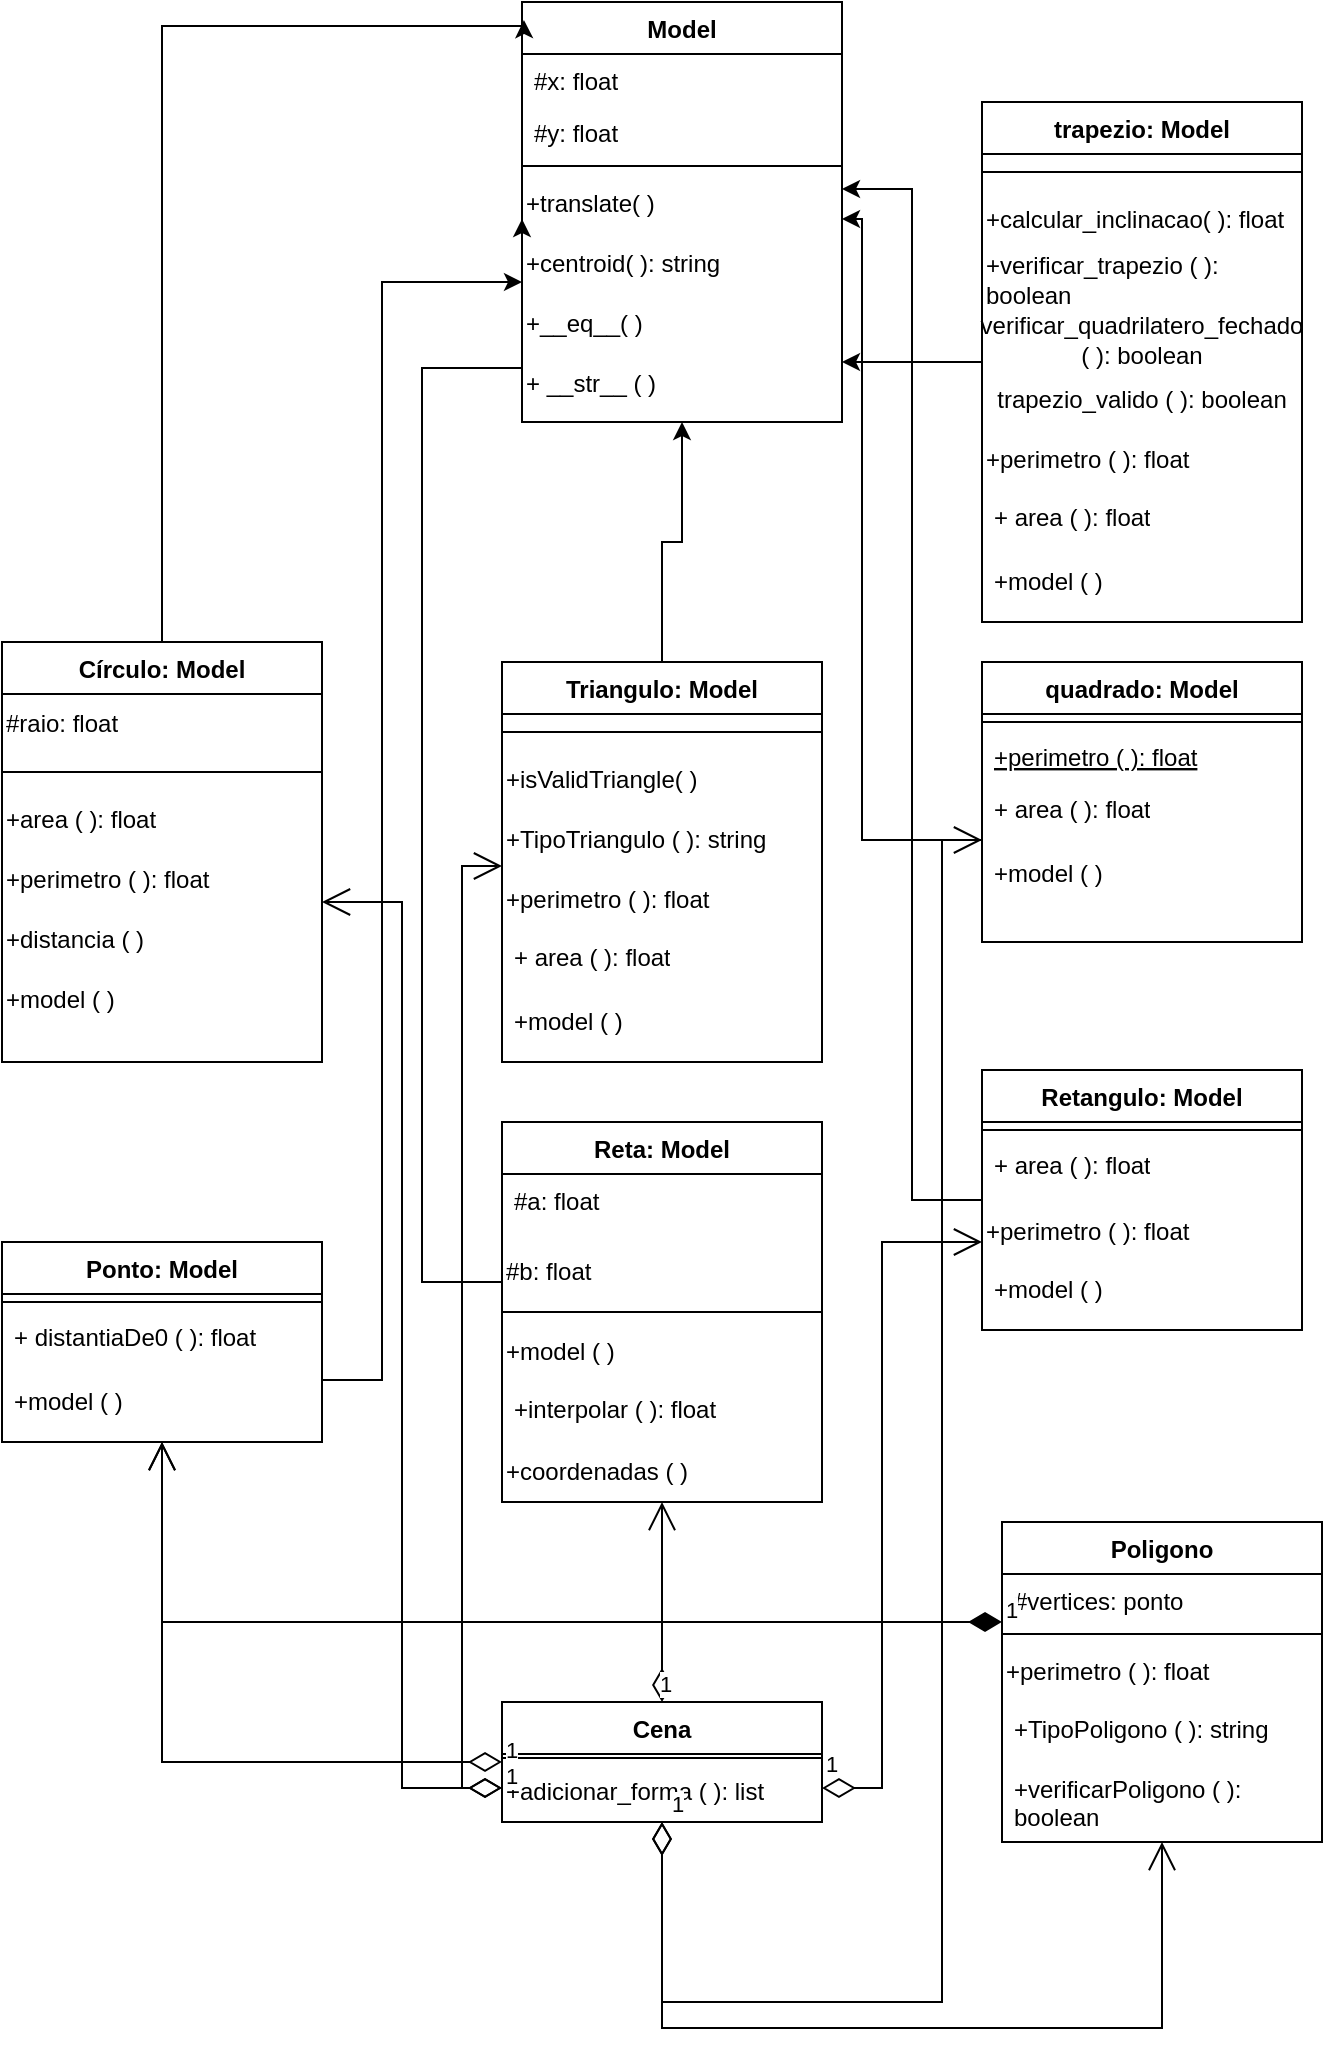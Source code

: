 <mxfile version="24.6.4" type="device">
  <diagram id="C5RBs43oDa-KdzZeNtuy" name="Page-1">
    <mxGraphModel dx="1125" dy="704" grid="1" gridSize="10" guides="1" tooltips="1" connect="1" arrows="1" fold="1" page="1" pageScale="1" pageWidth="827" pageHeight="1169" math="0" shadow="0">
      <root>
        <mxCell id="WIyWlLk6GJQsqaUBKTNV-0" />
        <mxCell id="WIyWlLk6GJQsqaUBKTNV-1" parent="WIyWlLk6GJQsqaUBKTNV-0" />
        <mxCell id="zkfFHV4jXpPFQw0GAbJ--0" value="Model" style="swimlane;fontStyle=1;align=center;verticalAlign=top;childLayout=stackLayout;horizontal=1;startSize=26;horizontalStack=0;resizeParent=1;resizeLast=0;collapsible=1;marginBottom=0;rounded=0;shadow=0;strokeWidth=1;" parent="WIyWlLk6GJQsqaUBKTNV-1" vertex="1">
          <mxGeometry x="360" y="10" width="160" height="210" as="geometry">
            <mxRectangle x="230" y="140" width="160" height="26" as="alternateBounds" />
          </mxGeometry>
        </mxCell>
        <mxCell id="zkfFHV4jXpPFQw0GAbJ--1" value="#x: float" style="text;align=left;verticalAlign=top;spacingLeft=4;spacingRight=4;overflow=hidden;rotatable=0;points=[[0,0.5],[1,0.5]];portConstraint=eastwest;" parent="zkfFHV4jXpPFQw0GAbJ--0" vertex="1">
          <mxGeometry y="26" width="160" height="26" as="geometry" />
        </mxCell>
        <mxCell id="zkfFHV4jXpPFQw0GAbJ--2" value="#y: float" style="text;align=left;verticalAlign=top;spacingLeft=4;spacingRight=4;overflow=hidden;rotatable=0;points=[[0,0.5],[1,0.5]];portConstraint=eastwest;rounded=0;shadow=0;html=0;" parent="zkfFHV4jXpPFQw0GAbJ--0" vertex="1">
          <mxGeometry y="52" width="160" height="26" as="geometry" />
        </mxCell>
        <mxCell id="zkfFHV4jXpPFQw0GAbJ--4" value="" style="line;html=1;strokeWidth=1;align=left;verticalAlign=middle;spacingTop=-1;spacingLeft=3;spacingRight=3;rotatable=0;labelPosition=right;points=[];portConstraint=eastwest;" parent="zkfFHV4jXpPFQw0GAbJ--0" vertex="1">
          <mxGeometry y="78" width="160" height="8" as="geometry" />
        </mxCell>
        <mxCell id="FungRSvb2JnQ0JTgXAjA-0" value="+translate( )" style="text;html=1;align=left;verticalAlign=middle;whiteSpace=wrap;rounded=0;" parent="zkfFHV4jXpPFQw0GAbJ--0" vertex="1">
          <mxGeometry y="86" width="160" height="30" as="geometry" />
        </mxCell>
        <mxCell id="FungRSvb2JnQ0JTgXAjA-3" value="+centroid( ): string" style="text;html=1;align=left;verticalAlign=middle;whiteSpace=wrap;rounded=0;" parent="zkfFHV4jXpPFQw0GAbJ--0" vertex="1">
          <mxGeometry y="116" width="160" height="30" as="geometry" />
        </mxCell>
        <mxCell id="FungRSvb2JnQ0JTgXAjA-1" value="+__eq__( )" style="text;html=1;align=left;verticalAlign=middle;whiteSpace=wrap;rounded=0;" parent="zkfFHV4jXpPFQw0GAbJ--0" vertex="1">
          <mxGeometry y="146" width="160" height="30" as="geometry" />
        </mxCell>
        <mxCell id="FungRSvb2JnQ0JTgXAjA-4" value="+ __str__ ( )" style="text;html=1;align=left;verticalAlign=middle;whiteSpace=wrap;rounded=0;" parent="zkfFHV4jXpPFQw0GAbJ--0" vertex="1">
          <mxGeometry y="176" width="160" height="30" as="geometry" />
        </mxCell>
        <mxCell id="FungRSvb2JnQ0JTgXAjA-19" value="" style="edgeStyle=orthogonalEdgeStyle;rounded=0;orthogonalLoop=1;jettySize=auto;html=1;entryX=1;entryY=0.75;entryDx=0;entryDy=0;" parent="WIyWlLk6GJQsqaUBKTNV-1" source="zkfFHV4jXpPFQw0GAbJ--6" target="FungRSvb2JnQ0JTgXAjA-0" edge="1">
          <mxGeometry relative="1" as="geometry">
            <mxPoint x="600" y="429" as="sourcePoint" />
            <mxPoint x="529.04" y="120.99" as="targetPoint" />
            <Array as="points">
              <mxPoint x="530" y="429" />
              <mxPoint x="530" y="119" />
            </Array>
          </mxGeometry>
        </mxCell>
        <mxCell id="zkfFHV4jXpPFQw0GAbJ--6" value="quadrado: Model" style="swimlane;fontStyle=1;align=center;verticalAlign=top;childLayout=stackLayout;horizontal=1;startSize=26;horizontalStack=0;resizeParent=1;resizeLast=0;collapsible=1;marginBottom=0;rounded=0;shadow=0;strokeWidth=1;" parent="WIyWlLk6GJQsqaUBKTNV-1" vertex="1">
          <mxGeometry x="590" y="340" width="160" height="140" as="geometry">
            <mxRectangle x="130" y="380" width="160" height="26" as="alternateBounds" />
          </mxGeometry>
        </mxCell>
        <mxCell id="zkfFHV4jXpPFQw0GAbJ--9" value="" style="line;html=1;strokeWidth=1;align=left;verticalAlign=middle;spacingTop=-1;spacingLeft=3;spacingRight=3;rotatable=0;labelPosition=right;points=[];portConstraint=eastwest;" parent="zkfFHV4jXpPFQw0GAbJ--6" vertex="1">
          <mxGeometry y="26" width="160" height="8" as="geometry" />
        </mxCell>
        <mxCell id="zkfFHV4jXpPFQw0GAbJ--10" value="+perimetro ( ): float" style="text;align=left;verticalAlign=top;spacingLeft=4;spacingRight=4;overflow=hidden;rotatable=0;points=[[0,0.5],[1,0.5]];portConstraint=eastwest;fontStyle=4" parent="zkfFHV4jXpPFQw0GAbJ--6" vertex="1">
          <mxGeometry y="34" width="160" height="26" as="geometry" />
        </mxCell>
        <mxCell id="CmiZoi-qJWBw1fbBgN0f-58" value="+ area ( ): float" style="text;strokeColor=none;fillColor=none;align=left;verticalAlign=top;spacingLeft=4;spacingRight=4;overflow=hidden;rotatable=0;points=[[0,0.5],[1,0.5]];portConstraint=eastwest;whiteSpace=wrap;html=1;" parent="zkfFHV4jXpPFQw0GAbJ--6" vertex="1">
          <mxGeometry y="60" width="160" height="32" as="geometry" />
        </mxCell>
        <mxCell id="zkfFHV4jXpPFQw0GAbJ--11" value="+model ( )" style="text;align=left;verticalAlign=top;spacingLeft=4;spacingRight=4;overflow=hidden;rotatable=0;points=[[0,0.5],[1,0.5]];portConstraint=eastwest;" parent="zkfFHV4jXpPFQw0GAbJ--6" vertex="1">
          <mxGeometry y="92" width="160" height="34" as="geometry" />
        </mxCell>
        <mxCell id="FungRSvb2JnQ0JTgXAjA-26" value="" style="edgeStyle=orthogonalEdgeStyle;rounded=0;orthogonalLoop=1;jettySize=auto;html=1;entryX=0.006;entryY=0.043;entryDx=0;entryDy=0;entryPerimeter=0;" parent="WIyWlLk6GJQsqaUBKTNV-1" source="zkfFHV4jXpPFQw0GAbJ--13" target="zkfFHV4jXpPFQw0GAbJ--0" edge="1">
          <mxGeometry relative="1" as="geometry">
            <mxPoint x="180" y="120" as="targetPoint" />
            <Array as="points">
              <mxPoint x="180" y="22" />
            </Array>
          </mxGeometry>
        </mxCell>
        <mxCell id="zkfFHV4jXpPFQw0GAbJ--13" value="Círculo: Model" style="swimlane;fontStyle=1;align=center;verticalAlign=top;childLayout=stackLayout;horizontal=1;startSize=26;horizontalStack=0;resizeParent=1;resizeLast=0;collapsible=1;marginBottom=0;rounded=0;shadow=0;strokeWidth=1;" parent="WIyWlLk6GJQsqaUBKTNV-1" vertex="1">
          <mxGeometry x="100" y="330" width="160" height="210" as="geometry">
            <mxRectangle x="340" y="380" width="170" height="26" as="alternateBounds" />
          </mxGeometry>
        </mxCell>
        <mxCell id="CmiZoi-qJWBw1fbBgN0f-47" value="#raio: float" style="text;html=1;align=left;verticalAlign=middle;resizable=0;points=[];autosize=1;strokeColor=none;fillColor=none;" parent="zkfFHV4jXpPFQw0GAbJ--13" vertex="1">
          <mxGeometry y="26" width="160" height="30" as="geometry" />
        </mxCell>
        <mxCell id="zkfFHV4jXpPFQw0GAbJ--15" value="" style="line;html=1;strokeWidth=1;align=left;verticalAlign=middle;spacingTop=-1;spacingLeft=3;spacingRight=3;rotatable=0;labelPosition=right;points=[];portConstraint=eastwest;" parent="zkfFHV4jXpPFQw0GAbJ--13" vertex="1">
          <mxGeometry y="56" width="160" height="18" as="geometry" />
        </mxCell>
        <mxCell id="CmiZoi-qJWBw1fbBgN0f-4" value="+area ( ): float" style="text;html=1;align=left;verticalAlign=middle;resizable=0;points=[];autosize=1;strokeColor=none;fillColor=none;" parent="zkfFHV4jXpPFQw0GAbJ--13" vertex="1">
          <mxGeometry y="74" width="160" height="30" as="geometry" />
        </mxCell>
        <mxCell id="CmiZoi-qJWBw1fbBgN0f-5" value="+perimetro ( ): float" style="text;html=1;align=left;verticalAlign=middle;resizable=0;points=[];autosize=1;strokeColor=none;fillColor=none;" parent="zkfFHV4jXpPFQw0GAbJ--13" vertex="1">
          <mxGeometry y="104" width="160" height="30" as="geometry" />
        </mxCell>
        <mxCell id="CmiZoi-qJWBw1fbBgN0f-6" value="+distancia ( )" style="text;html=1;align=left;verticalAlign=middle;resizable=0;points=[];autosize=1;strokeColor=none;fillColor=none;" parent="zkfFHV4jXpPFQw0GAbJ--13" vertex="1">
          <mxGeometry y="134" width="160" height="30" as="geometry" />
        </mxCell>
        <mxCell id="CmiZoi-qJWBw1fbBgN0f-7" value="+model ( )" style="text;html=1;align=left;verticalAlign=middle;resizable=0;points=[];autosize=1;strokeColor=none;fillColor=none;" parent="zkfFHV4jXpPFQw0GAbJ--13" vertex="1">
          <mxGeometry y="164" width="160" height="30" as="geometry" />
        </mxCell>
        <mxCell id="FungRSvb2JnQ0JTgXAjA-15" value="" style="edgeStyle=orthogonalEdgeStyle;rounded=0;orthogonalLoop=1;jettySize=auto;html=1;" parent="WIyWlLk6GJQsqaUBKTNV-1" source="CmiZoi-qJWBw1fbBgN0f-15" target="zkfFHV4jXpPFQw0GAbJ--0" edge="1">
          <mxGeometry relative="1" as="geometry">
            <Array as="points" />
          </mxGeometry>
        </mxCell>
        <mxCell id="CmiZoi-qJWBw1fbBgN0f-15" value="Triangulo: Model" style="swimlane;fontStyle=1;align=center;verticalAlign=top;childLayout=stackLayout;horizontal=1;startSize=26;horizontalStack=0;resizeParent=1;resizeParentMax=0;resizeLast=0;collapsible=1;marginBottom=0;whiteSpace=wrap;html=1;" parent="WIyWlLk6GJQsqaUBKTNV-1" vertex="1">
          <mxGeometry x="350" y="340" width="160" height="200" as="geometry" />
        </mxCell>
        <mxCell id="CmiZoi-qJWBw1fbBgN0f-17" value="" style="line;strokeWidth=1;fillColor=none;align=left;verticalAlign=middle;spacingTop=-1;spacingLeft=3;spacingRight=3;rotatable=0;labelPosition=right;points=[];portConstraint=eastwest;strokeColor=inherit;" parent="CmiZoi-qJWBw1fbBgN0f-15" vertex="1">
          <mxGeometry y="26" width="160" height="18" as="geometry" />
        </mxCell>
        <mxCell id="FungRSvb2JnQ0JTgXAjA-40" value="+isValidTriangle( )" style="text;html=1;align=left;verticalAlign=middle;whiteSpace=wrap;rounded=0;" parent="CmiZoi-qJWBw1fbBgN0f-15" vertex="1">
          <mxGeometry y="44" width="160" height="30" as="geometry" />
        </mxCell>
        <mxCell id="FungRSvb2JnQ0JTgXAjA-41" value="+TipoTriangulo ( ): string" style="text;html=1;align=left;verticalAlign=middle;whiteSpace=wrap;rounded=0;" parent="CmiZoi-qJWBw1fbBgN0f-15" vertex="1">
          <mxGeometry y="74" width="160" height="30" as="geometry" />
        </mxCell>
        <mxCell id="CmiZoi-qJWBw1fbBgN0f-25" value="+perimetro ( ): float" style="text;html=1;align=left;verticalAlign=middle;resizable=0;points=[];autosize=1;strokeColor=none;fillColor=none;" parent="CmiZoi-qJWBw1fbBgN0f-15" vertex="1">
          <mxGeometry y="104" width="160" height="30" as="geometry" />
        </mxCell>
        <mxCell id="CmiZoi-qJWBw1fbBgN0f-18" value="+ area ( ): float" style="text;strokeColor=none;fillColor=none;align=left;verticalAlign=top;spacingLeft=4;spacingRight=4;overflow=hidden;rotatable=0;points=[[0,0.5],[1,0.5]];portConstraint=eastwest;whiteSpace=wrap;html=1;" parent="CmiZoi-qJWBw1fbBgN0f-15" vertex="1">
          <mxGeometry y="134" width="160" height="32" as="geometry" />
        </mxCell>
        <mxCell id="CmiZoi-qJWBw1fbBgN0f-59" value="+model ( )" style="text;align=left;verticalAlign=top;spacingLeft=4;spacingRight=4;overflow=hidden;rotatable=0;points=[[0,0.5],[1,0.5]];portConstraint=eastwest;" parent="CmiZoi-qJWBw1fbBgN0f-15" vertex="1">
          <mxGeometry y="166" width="160" height="34" as="geometry" />
        </mxCell>
        <mxCell id="FungRSvb2JnQ0JTgXAjA-21" value="" style="edgeStyle=orthogonalEdgeStyle;rounded=0;orthogonalLoop=1;jettySize=auto;html=1;entryX=0;entryY=0.75;entryDx=0;entryDy=0;" parent="WIyWlLk6GJQsqaUBKTNV-1" source="CmiZoi-qJWBw1fbBgN0f-26" target="FungRSvb2JnQ0JTgXAjA-0" edge="1">
          <mxGeometry relative="1" as="geometry">
            <Array as="points">
              <mxPoint x="310" y="650" />
              <mxPoint x="310" y="193" />
            </Array>
          </mxGeometry>
        </mxCell>
        <mxCell id="CmiZoi-qJWBw1fbBgN0f-26" value="Reta: Model" style="swimlane;fontStyle=1;align=center;verticalAlign=top;childLayout=stackLayout;horizontal=1;startSize=26;horizontalStack=0;resizeParent=1;resizeParentMax=0;resizeLast=0;collapsible=1;marginBottom=0;whiteSpace=wrap;html=1;" parent="WIyWlLk6GJQsqaUBKTNV-1" vertex="1">
          <mxGeometry x="350" y="570" width="160" height="190" as="geometry" />
        </mxCell>
        <mxCell id="CmiZoi-qJWBw1fbBgN0f-27" value="#a: float" style="text;strokeColor=none;fillColor=none;align=left;verticalAlign=top;spacingLeft=4;spacingRight=4;overflow=hidden;rotatable=0;points=[[0,0.5],[1,0.5]];portConstraint=eastwest;whiteSpace=wrap;html=1;" parent="CmiZoi-qJWBw1fbBgN0f-26" vertex="1">
          <mxGeometry y="26" width="160" height="34" as="geometry" />
        </mxCell>
        <mxCell id="CmiZoi-qJWBw1fbBgN0f-30" value="#b: float" style="text;html=1;align=left;verticalAlign=middle;resizable=0;points=[];autosize=1;strokeColor=none;fillColor=none;" parent="CmiZoi-qJWBw1fbBgN0f-26" vertex="1">
          <mxGeometry y="60" width="160" height="30" as="geometry" />
        </mxCell>
        <mxCell id="CmiZoi-qJWBw1fbBgN0f-28" value="" style="line;strokeWidth=1;fillColor=none;align=left;verticalAlign=middle;spacingTop=-1;spacingLeft=3;spacingRight=3;rotatable=0;labelPosition=right;points=[];portConstraint=eastwest;strokeColor=inherit;" parent="CmiZoi-qJWBw1fbBgN0f-26" vertex="1">
          <mxGeometry y="90" width="160" height="10" as="geometry" />
        </mxCell>
        <mxCell id="CmiZoi-qJWBw1fbBgN0f-36" value="+model ( )" style="text;html=1;align=left;verticalAlign=middle;resizable=0;points=[];autosize=1;strokeColor=none;fillColor=none;" parent="CmiZoi-qJWBw1fbBgN0f-26" vertex="1">
          <mxGeometry y="100" width="160" height="30" as="geometry" />
        </mxCell>
        <mxCell id="CmiZoi-qJWBw1fbBgN0f-29" value="+interpolar ( ): float" style="text;strokeColor=none;fillColor=none;align=left;verticalAlign=top;spacingLeft=4;spacingRight=4;overflow=hidden;rotatable=0;points=[[0,0.5],[1,0.5]];portConstraint=eastwest;whiteSpace=wrap;html=1;" parent="CmiZoi-qJWBw1fbBgN0f-26" vertex="1">
          <mxGeometry y="130" width="160" height="30" as="geometry" />
        </mxCell>
        <mxCell id="FungRSvb2JnQ0JTgXAjA-37" value="+coordenadas ( )" style="text;html=1;align=left;verticalAlign=middle;whiteSpace=wrap;rounded=0;" parent="CmiZoi-qJWBw1fbBgN0f-26" vertex="1">
          <mxGeometry y="160" width="160" height="30" as="geometry" />
        </mxCell>
        <mxCell id="FungRSvb2JnQ0JTgXAjA-20" value="" style="edgeStyle=orthogonalEdgeStyle;rounded=0;orthogonalLoop=1;jettySize=auto;html=1;entryX=1;entryY=0.25;entryDx=0;entryDy=0;" parent="WIyWlLk6GJQsqaUBKTNV-1" source="CmiZoi-qJWBw1fbBgN0f-37" target="FungRSvb2JnQ0JTgXAjA-0" edge="1">
          <mxGeometry relative="1" as="geometry" />
        </mxCell>
        <mxCell id="CmiZoi-qJWBw1fbBgN0f-37" value="Retangulo: Model" style="swimlane;fontStyle=1;align=center;verticalAlign=top;childLayout=stackLayout;horizontal=1;startSize=26;horizontalStack=0;resizeParent=1;resizeParentMax=0;resizeLast=0;collapsible=1;marginBottom=0;whiteSpace=wrap;html=1;" parent="WIyWlLk6GJQsqaUBKTNV-1" vertex="1">
          <mxGeometry x="590" y="544" width="160" height="130" as="geometry" />
        </mxCell>
        <mxCell id="CmiZoi-qJWBw1fbBgN0f-39" value="" style="line;strokeWidth=1;fillColor=none;align=left;verticalAlign=middle;spacingTop=-1;spacingLeft=3;spacingRight=3;rotatable=0;labelPosition=right;points=[];portConstraint=eastwest;strokeColor=inherit;" parent="CmiZoi-qJWBw1fbBgN0f-37" vertex="1">
          <mxGeometry y="26" width="160" height="8" as="geometry" />
        </mxCell>
        <mxCell id="CmiZoi-qJWBw1fbBgN0f-62" value="+ area ( ): float" style="text;strokeColor=none;fillColor=none;align=left;verticalAlign=top;spacingLeft=4;spacingRight=4;overflow=hidden;rotatable=0;points=[[0,0.5],[1,0.5]];portConstraint=eastwest;whiteSpace=wrap;html=1;" parent="CmiZoi-qJWBw1fbBgN0f-37" vertex="1">
          <mxGeometry y="34" width="160" height="32" as="geometry" />
        </mxCell>
        <mxCell id="CmiZoi-qJWBw1fbBgN0f-61" value="+perimetro ( ): float" style="text;html=1;align=left;verticalAlign=middle;resizable=0;points=[];autosize=1;strokeColor=none;fillColor=none;" parent="CmiZoi-qJWBw1fbBgN0f-37" vertex="1">
          <mxGeometry y="66" width="160" height="30" as="geometry" />
        </mxCell>
        <mxCell id="CmiZoi-qJWBw1fbBgN0f-63" value="+model ( )" style="text;align=left;verticalAlign=top;spacingLeft=4;spacingRight=4;overflow=hidden;rotatable=0;points=[[0,0.5],[1,0.5]];portConstraint=eastwest;" parent="CmiZoi-qJWBw1fbBgN0f-37" vertex="1">
          <mxGeometry y="96" width="160" height="34" as="geometry" />
        </mxCell>
        <mxCell id="CmiZoi-qJWBw1fbBgN0f-68" value="Ponto: Model" style="swimlane;fontStyle=1;align=center;verticalAlign=top;childLayout=stackLayout;horizontal=1;startSize=26;horizontalStack=0;resizeParent=1;resizeParentMax=0;resizeLast=0;collapsible=1;marginBottom=0;whiteSpace=wrap;html=1;" parent="WIyWlLk6GJQsqaUBKTNV-1" vertex="1">
          <mxGeometry x="100" y="630" width="160" height="100" as="geometry" />
        </mxCell>
        <mxCell id="CmiZoi-qJWBw1fbBgN0f-70" value="" style="line;strokeWidth=1;fillColor=none;align=left;verticalAlign=middle;spacingTop=-1;spacingLeft=3;spacingRight=3;rotatable=0;labelPosition=right;points=[];portConstraint=eastwest;strokeColor=inherit;" parent="CmiZoi-qJWBw1fbBgN0f-68" vertex="1">
          <mxGeometry y="26" width="160" height="8" as="geometry" />
        </mxCell>
        <mxCell id="CmiZoi-qJWBw1fbBgN0f-75" value="+ distantiaDe0 ( ): float" style="text;strokeColor=none;fillColor=none;align=left;verticalAlign=top;spacingLeft=4;spacingRight=4;overflow=hidden;rotatable=0;points=[[0,0.5],[1,0.5]];portConstraint=eastwest;whiteSpace=wrap;html=1;" parent="CmiZoi-qJWBw1fbBgN0f-68" vertex="1">
          <mxGeometry y="34" width="160" height="32" as="geometry" />
        </mxCell>
        <mxCell id="CmiZoi-qJWBw1fbBgN0f-77" value="+model ( )" style="text;align=left;verticalAlign=top;spacingLeft=4;spacingRight=4;overflow=hidden;rotatable=0;points=[[0,0.5],[1,0.5]];portConstraint=eastwest;" parent="CmiZoi-qJWBw1fbBgN0f-68" vertex="1">
          <mxGeometry y="66" width="160" height="34" as="geometry" />
        </mxCell>
        <mxCell id="FungRSvb2JnQ0JTgXAjA-5" value="Poligono" style="swimlane;fontStyle=1;align=center;verticalAlign=top;childLayout=stackLayout;horizontal=1;startSize=26;horizontalStack=0;resizeParent=1;resizeParentMax=0;resizeLast=0;collapsible=1;marginBottom=0;whiteSpace=wrap;html=1;" parent="WIyWlLk6GJQsqaUBKTNV-1" vertex="1">
          <mxGeometry x="600" y="770" width="160" height="160" as="geometry" />
        </mxCell>
        <mxCell id="FungRSvb2JnQ0JTgXAjA-6" value="#vertices: ponto" style="text;strokeColor=none;fillColor=none;align=left;verticalAlign=top;spacingLeft=4;spacingRight=4;overflow=hidden;rotatable=0;points=[[0,0.5],[1,0.5]];portConstraint=eastwest;whiteSpace=wrap;html=1;" parent="FungRSvb2JnQ0JTgXAjA-5" vertex="1">
          <mxGeometry y="26" width="160" height="26" as="geometry" />
        </mxCell>
        <mxCell id="FungRSvb2JnQ0JTgXAjA-7" value="" style="line;strokeWidth=1;fillColor=none;align=left;verticalAlign=middle;spacingTop=-1;spacingLeft=3;spacingRight=3;rotatable=0;labelPosition=right;points=[];portConstraint=eastwest;strokeColor=inherit;" parent="FungRSvb2JnQ0JTgXAjA-5" vertex="1">
          <mxGeometry y="52" width="160" height="8" as="geometry" />
        </mxCell>
        <mxCell id="FungRSvb2JnQ0JTgXAjA-51" value="+perimetro ( ): float" style="text;html=1;align=left;verticalAlign=middle;resizable=0;points=[];autosize=1;strokeColor=none;fillColor=none;" parent="FungRSvb2JnQ0JTgXAjA-5" vertex="1">
          <mxGeometry y="60" width="160" height="30" as="geometry" />
        </mxCell>
        <mxCell id="FungRSvb2JnQ0JTgXAjA-52" value="+TipoPoligono ( ): string" style="text;strokeColor=none;fillColor=none;align=left;verticalAlign=top;spacingLeft=4;spacingRight=4;overflow=hidden;rotatable=0;points=[[0,0.5],[1,0.5]];portConstraint=eastwest;whiteSpace=wrap;html=1;" parent="FungRSvb2JnQ0JTgXAjA-5" vertex="1">
          <mxGeometry y="90" width="160" height="30" as="geometry" />
        </mxCell>
        <mxCell id="FungRSvb2JnQ0JTgXAjA-53" value="+verificarPoligono ( ): boolean" style="text;strokeColor=none;fillColor=none;align=left;verticalAlign=top;spacingLeft=4;spacingRight=4;overflow=hidden;rotatable=0;points=[[0,0.5],[1,0.5]];portConstraint=eastwest;whiteSpace=wrap;html=1;" parent="FungRSvb2JnQ0JTgXAjA-5" vertex="1">
          <mxGeometry y="120" width="160" height="40" as="geometry" />
        </mxCell>
        <mxCell id="FungRSvb2JnQ0JTgXAjA-9" value="Cena" style="swimlane;fontStyle=1;align=center;verticalAlign=top;childLayout=stackLayout;horizontal=1;startSize=26;horizontalStack=0;resizeParent=1;resizeParentMax=0;resizeLast=0;collapsible=1;marginBottom=0;whiteSpace=wrap;html=1;" parent="WIyWlLk6GJQsqaUBKTNV-1" vertex="1">
          <mxGeometry x="350" y="860" width="160" height="60" as="geometry" />
        </mxCell>
        <mxCell id="FungRSvb2JnQ0JTgXAjA-11" value="" style="line;strokeWidth=1;fillColor=none;align=left;verticalAlign=middle;spacingTop=-1;spacingLeft=3;spacingRight=3;rotatable=0;labelPosition=right;points=[];portConstraint=eastwest;strokeColor=inherit;" parent="FungRSvb2JnQ0JTgXAjA-9" vertex="1">
          <mxGeometry y="26" width="160" height="4" as="geometry" />
        </mxCell>
        <mxCell id="FungRSvb2JnQ0JTgXAjA-36" value="+adicionar_forma ( ): list" style="text;html=1;align=left;verticalAlign=middle;resizable=0;points=[];autosize=1;strokeColor=none;fillColor=none;" parent="FungRSvb2JnQ0JTgXAjA-9" vertex="1">
          <mxGeometry y="30" width="160" height="30" as="geometry" />
        </mxCell>
        <mxCell id="FungRSvb2JnQ0JTgXAjA-22" value="" style="edgeStyle=orthogonalEdgeStyle;rounded=0;orthogonalLoop=1;jettySize=auto;html=1;entryX=0;entryY=0.5;entryDx=0;entryDy=0;" parent="WIyWlLk6GJQsqaUBKTNV-1" source="CmiZoi-qJWBw1fbBgN0f-68" edge="1">
          <mxGeometry relative="1" as="geometry">
            <mxPoint x="210" y="700" as="sourcePoint" />
            <mxPoint x="360" y="150" as="targetPoint" />
            <Array as="points">
              <mxPoint x="290" y="699" />
              <mxPoint x="290" y="150" />
            </Array>
          </mxGeometry>
        </mxCell>
        <mxCell id="FungRSvb2JnQ0JTgXAjA-27" value="1" style="endArrow=open;html=1;endSize=12;startArrow=diamondThin;startSize=14;startFill=0;edgeStyle=orthogonalEdgeStyle;align=left;verticalAlign=bottom;rounded=0;" parent="WIyWlLk6GJQsqaUBKTNV-1" source="FungRSvb2JnQ0JTgXAjA-9" target="CmiZoi-qJWBw1fbBgN0f-68" edge="1">
          <mxGeometry x="-1" y="3" relative="1" as="geometry">
            <mxPoint x="200" y="1050" as="sourcePoint" />
            <mxPoint x="360" y="1050" as="targetPoint" />
          </mxGeometry>
        </mxCell>
        <mxCell id="FungRSvb2JnQ0JTgXAjA-29" value="1" style="endArrow=open;html=1;endSize=12;startArrow=diamondThin;startSize=14;startFill=0;edgeStyle=orthogonalEdgeStyle;align=left;verticalAlign=bottom;rounded=0;" parent="WIyWlLk6GJQsqaUBKTNV-1" source="FungRSvb2JnQ0JTgXAjA-9" target="zkfFHV4jXpPFQw0GAbJ--13" edge="1">
          <mxGeometry x="-1" y="3" relative="1" as="geometry">
            <mxPoint x="480" y="813" as="sourcePoint" />
            <mxPoint x="310" y="730" as="targetPoint" />
            <Array as="points">
              <mxPoint x="300" y="903" />
              <mxPoint x="300" y="460" />
            </Array>
          </mxGeometry>
        </mxCell>
        <mxCell id="FungRSvb2JnQ0JTgXAjA-30" value="1" style="endArrow=open;html=1;endSize=12;startArrow=diamondThin;startSize=14;startFill=0;edgeStyle=orthogonalEdgeStyle;align=left;verticalAlign=bottom;rounded=0;" parent="WIyWlLk6GJQsqaUBKTNV-1" source="FungRSvb2JnQ0JTgXAjA-9" target="CmiZoi-qJWBw1fbBgN0f-26" edge="1">
          <mxGeometry x="-1" y="3" relative="1" as="geometry">
            <mxPoint x="360" y="973" as="sourcePoint" />
            <mxPoint x="190" y="890" as="targetPoint" />
          </mxGeometry>
        </mxCell>
        <mxCell id="FungRSvb2JnQ0JTgXAjA-31" value="1" style="endArrow=open;html=1;endSize=12;startArrow=diamondThin;startSize=14;startFill=0;edgeStyle=orthogonalEdgeStyle;align=left;verticalAlign=bottom;rounded=0;" parent="WIyWlLk6GJQsqaUBKTNV-1" source="FungRSvb2JnQ0JTgXAjA-9" target="CmiZoi-qJWBw1fbBgN0f-15" edge="1">
          <mxGeometry x="-1" y="3" relative="1" as="geometry">
            <mxPoint x="540" y="870" as="sourcePoint" />
            <mxPoint x="540" y="740" as="targetPoint" />
            <Array as="points">
              <mxPoint x="330" y="903" />
              <mxPoint x="330" y="442" />
            </Array>
          </mxGeometry>
        </mxCell>
        <mxCell id="FungRSvb2JnQ0JTgXAjA-32" value="1" style="endArrow=open;html=1;endSize=12;startArrow=diamondThin;startSize=14;startFill=0;edgeStyle=orthogonalEdgeStyle;align=left;verticalAlign=bottom;rounded=0;" parent="WIyWlLk6GJQsqaUBKTNV-1" source="FungRSvb2JnQ0JTgXAjA-9" target="CmiZoi-qJWBw1fbBgN0f-37" edge="1">
          <mxGeometry x="-1" y="3" relative="1" as="geometry">
            <mxPoint x="440" y="870" as="sourcePoint" />
            <mxPoint x="440" y="740" as="targetPoint" />
            <Array as="points">
              <mxPoint x="540" y="903" />
              <mxPoint x="540" y="630" />
            </Array>
          </mxGeometry>
        </mxCell>
        <mxCell id="FungRSvb2JnQ0JTgXAjA-34" value="1" style="endArrow=open;html=1;endSize=12;startArrow=diamondThin;startSize=14;startFill=0;edgeStyle=orthogonalEdgeStyle;align=left;verticalAlign=bottom;rounded=0;" parent="WIyWlLk6GJQsqaUBKTNV-1" source="FungRSvb2JnQ0JTgXAjA-9" target="FungRSvb2JnQ0JTgXAjA-5" edge="1">
          <mxGeometry x="-1" y="3" relative="1" as="geometry">
            <mxPoint x="540" y="1023" as="sourcePoint" />
            <mxPoint x="620" y="750" as="targetPoint" />
            <Array as="points">
              <mxPoint x="430" y="1023" />
              <mxPoint x="680" y="1023" />
            </Array>
          </mxGeometry>
        </mxCell>
        <mxCell id="FungRSvb2JnQ0JTgXAjA-35" value="1" style="endArrow=open;html=1;endSize=12;startArrow=diamondThin;startSize=14;startFill=0;edgeStyle=orthogonalEdgeStyle;align=left;verticalAlign=bottom;rounded=0;" parent="WIyWlLk6GJQsqaUBKTNV-1" source="FungRSvb2JnQ0JTgXAjA-9" target="zkfFHV4jXpPFQw0GAbJ--6" edge="1">
          <mxGeometry x="-1" y="3" relative="1" as="geometry">
            <mxPoint x="440" y="956" as="sourcePoint" />
            <mxPoint x="690" y="866" as="targetPoint" />
            <Array as="points">
              <mxPoint x="430" y="1010" />
              <mxPoint x="570" y="1010" />
              <mxPoint x="570" y="429" />
            </Array>
          </mxGeometry>
        </mxCell>
        <mxCell id="NYNcnDkB21HgdOMTzfL1-0" value="" style="edgeStyle=orthogonalEdgeStyle;rounded=0;orthogonalLoop=1;jettySize=auto;html=1;" parent="WIyWlLk6GJQsqaUBKTNV-1" source="FungRSvb2JnQ0JTgXAjA-42" target="FungRSvb2JnQ0JTgXAjA-4" edge="1">
          <mxGeometry relative="1" as="geometry">
            <Array as="points">
              <mxPoint x="540" y="190" />
              <mxPoint x="540" y="190" />
            </Array>
          </mxGeometry>
        </mxCell>
        <mxCell id="FungRSvb2JnQ0JTgXAjA-42" value="trapezio: Model" style="swimlane;fontStyle=1;align=center;verticalAlign=top;childLayout=stackLayout;horizontal=1;startSize=26;horizontalStack=0;resizeParent=1;resizeParentMax=0;resizeLast=0;collapsible=1;marginBottom=0;whiteSpace=wrap;html=1;" parent="WIyWlLk6GJQsqaUBKTNV-1" vertex="1">
          <mxGeometry x="590" y="60" width="160" height="260" as="geometry" />
        </mxCell>
        <mxCell id="FungRSvb2JnQ0JTgXAjA-43" value="" style="line;strokeWidth=1;fillColor=none;align=left;verticalAlign=middle;spacingTop=-1;spacingLeft=3;spacingRight=3;rotatable=0;labelPosition=right;points=[];portConstraint=eastwest;strokeColor=inherit;" parent="FungRSvb2JnQ0JTgXAjA-42" vertex="1">
          <mxGeometry y="26" width="160" height="18" as="geometry" />
        </mxCell>
        <mxCell id="FungRSvb2JnQ0JTgXAjA-44" value="+calcular_inclinacao( ): float" style="text;html=1;align=left;verticalAlign=middle;whiteSpace=wrap;rounded=0;" parent="FungRSvb2JnQ0JTgXAjA-42" vertex="1">
          <mxGeometry y="44" width="160" height="30" as="geometry" />
        </mxCell>
        <mxCell id="FungRSvb2JnQ0JTgXAjA-45" value="+verificar_trapezio ( ): boolean" style="text;html=1;align=left;verticalAlign=middle;whiteSpace=wrap;rounded=0;" parent="FungRSvb2JnQ0JTgXAjA-42" vertex="1">
          <mxGeometry y="74" width="160" height="30" as="geometry" />
        </mxCell>
        <mxCell id="FungRSvb2JnQ0JTgXAjA-49" value="verificar_quadrilatero_fechado ( ): boolean" style="text;html=1;align=center;verticalAlign=middle;whiteSpace=wrap;rounded=0;" parent="FungRSvb2JnQ0JTgXAjA-42" vertex="1">
          <mxGeometry y="104" width="160" height="30" as="geometry" />
        </mxCell>
        <mxCell id="FungRSvb2JnQ0JTgXAjA-50" value="trapezio_valido ( ): boolean" style="text;html=1;align=center;verticalAlign=middle;whiteSpace=wrap;rounded=0;" parent="FungRSvb2JnQ0JTgXAjA-42" vertex="1">
          <mxGeometry y="134" width="160" height="30" as="geometry" />
        </mxCell>
        <mxCell id="FungRSvb2JnQ0JTgXAjA-46" value="+perimetro ( ): float" style="text;html=1;align=left;verticalAlign=middle;resizable=0;points=[];autosize=1;strokeColor=none;fillColor=none;" parent="FungRSvb2JnQ0JTgXAjA-42" vertex="1">
          <mxGeometry y="164" width="160" height="30" as="geometry" />
        </mxCell>
        <mxCell id="FungRSvb2JnQ0JTgXAjA-47" value="+ area ( ): float" style="text;strokeColor=none;fillColor=none;align=left;verticalAlign=top;spacingLeft=4;spacingRight=4;overflow=hidden;rotatable=0;points=[[0,0.5],[1,0.5]];portConstraint=eastwest;whiteSpace=wrap;html=1;" parent="FungRSvb2JnQ0JTgXAjA-42" vertex="1">
          <mxGeometry y="194" width="160" height="32" as="geometry" />
        </mxCell>
        <mxCell id="FungRSvb2JnQ0JTgXAjA-48" value="+model ( )" style="text;align=left;verticalAlign=top;spacingLeft=4;spacingRight=4;overflow=hidden;rotatable=0;points=[[0,0.5],[1,0.5]];portConstraint=eastwest;" parent="FungRSvb2JnQ0JTgXAjA-42" vertex="1">
          <mxGeometry y="226" width="160" height="34" as="geometry" />
        </mxCell>
        <mxCell id="VaQcpE3_CwqgLFH5wVvt-0" value="1" style="endArrow=open;html=1;endSize=12;startArrow=diamondThin;startSize=14;startFill=1;edgeStyle=orthogonalEdgeStyle;align=left;verticalAlign=bottom;rounded=0;" edge="1" parent="WIyWlLk6GJQsqaUBKTNV-1" source="FungRSvb2JnQ0JTgXAjA-5" target="CmiZoi-qJWBw1fbBgN0f-68">
          <mxGeometry x="-1" y="3" relative="1" as="geometry">
            <mxPoint x="330" y="770" as="sourcePoint" />
            <mxPoint x="490" y="770" as="targetPoint" />
            <Array as="points">
              <mxPoint x="180" y="820" />
            </Array>
          </mxGeometry>
        </mxCell>
      </root>
    </mxGraphModel>
  </diagram>
</mxfile>
